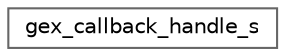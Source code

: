 digraph "Graphical Class Hierarchy"
{
 // LATEX_PDF_SIZE
  bgcolor="transparent";
  edge [fontname=Helvetica,fontsize=10,labelfontname=Helvetica,labelfontsize=10];
  node [fontname=Helvetica,fontsize=10,shape=box,height=0.2,width=0.4];
  rankdir="LR";
  Node0 [id="Node000000",label="gex_callback_handle_s",height=0.2,width=0.4,color="grey40", fillcolor="white", style="filled",URL="$structgex__callback__handle__s.html",tooltip=" "];
}

